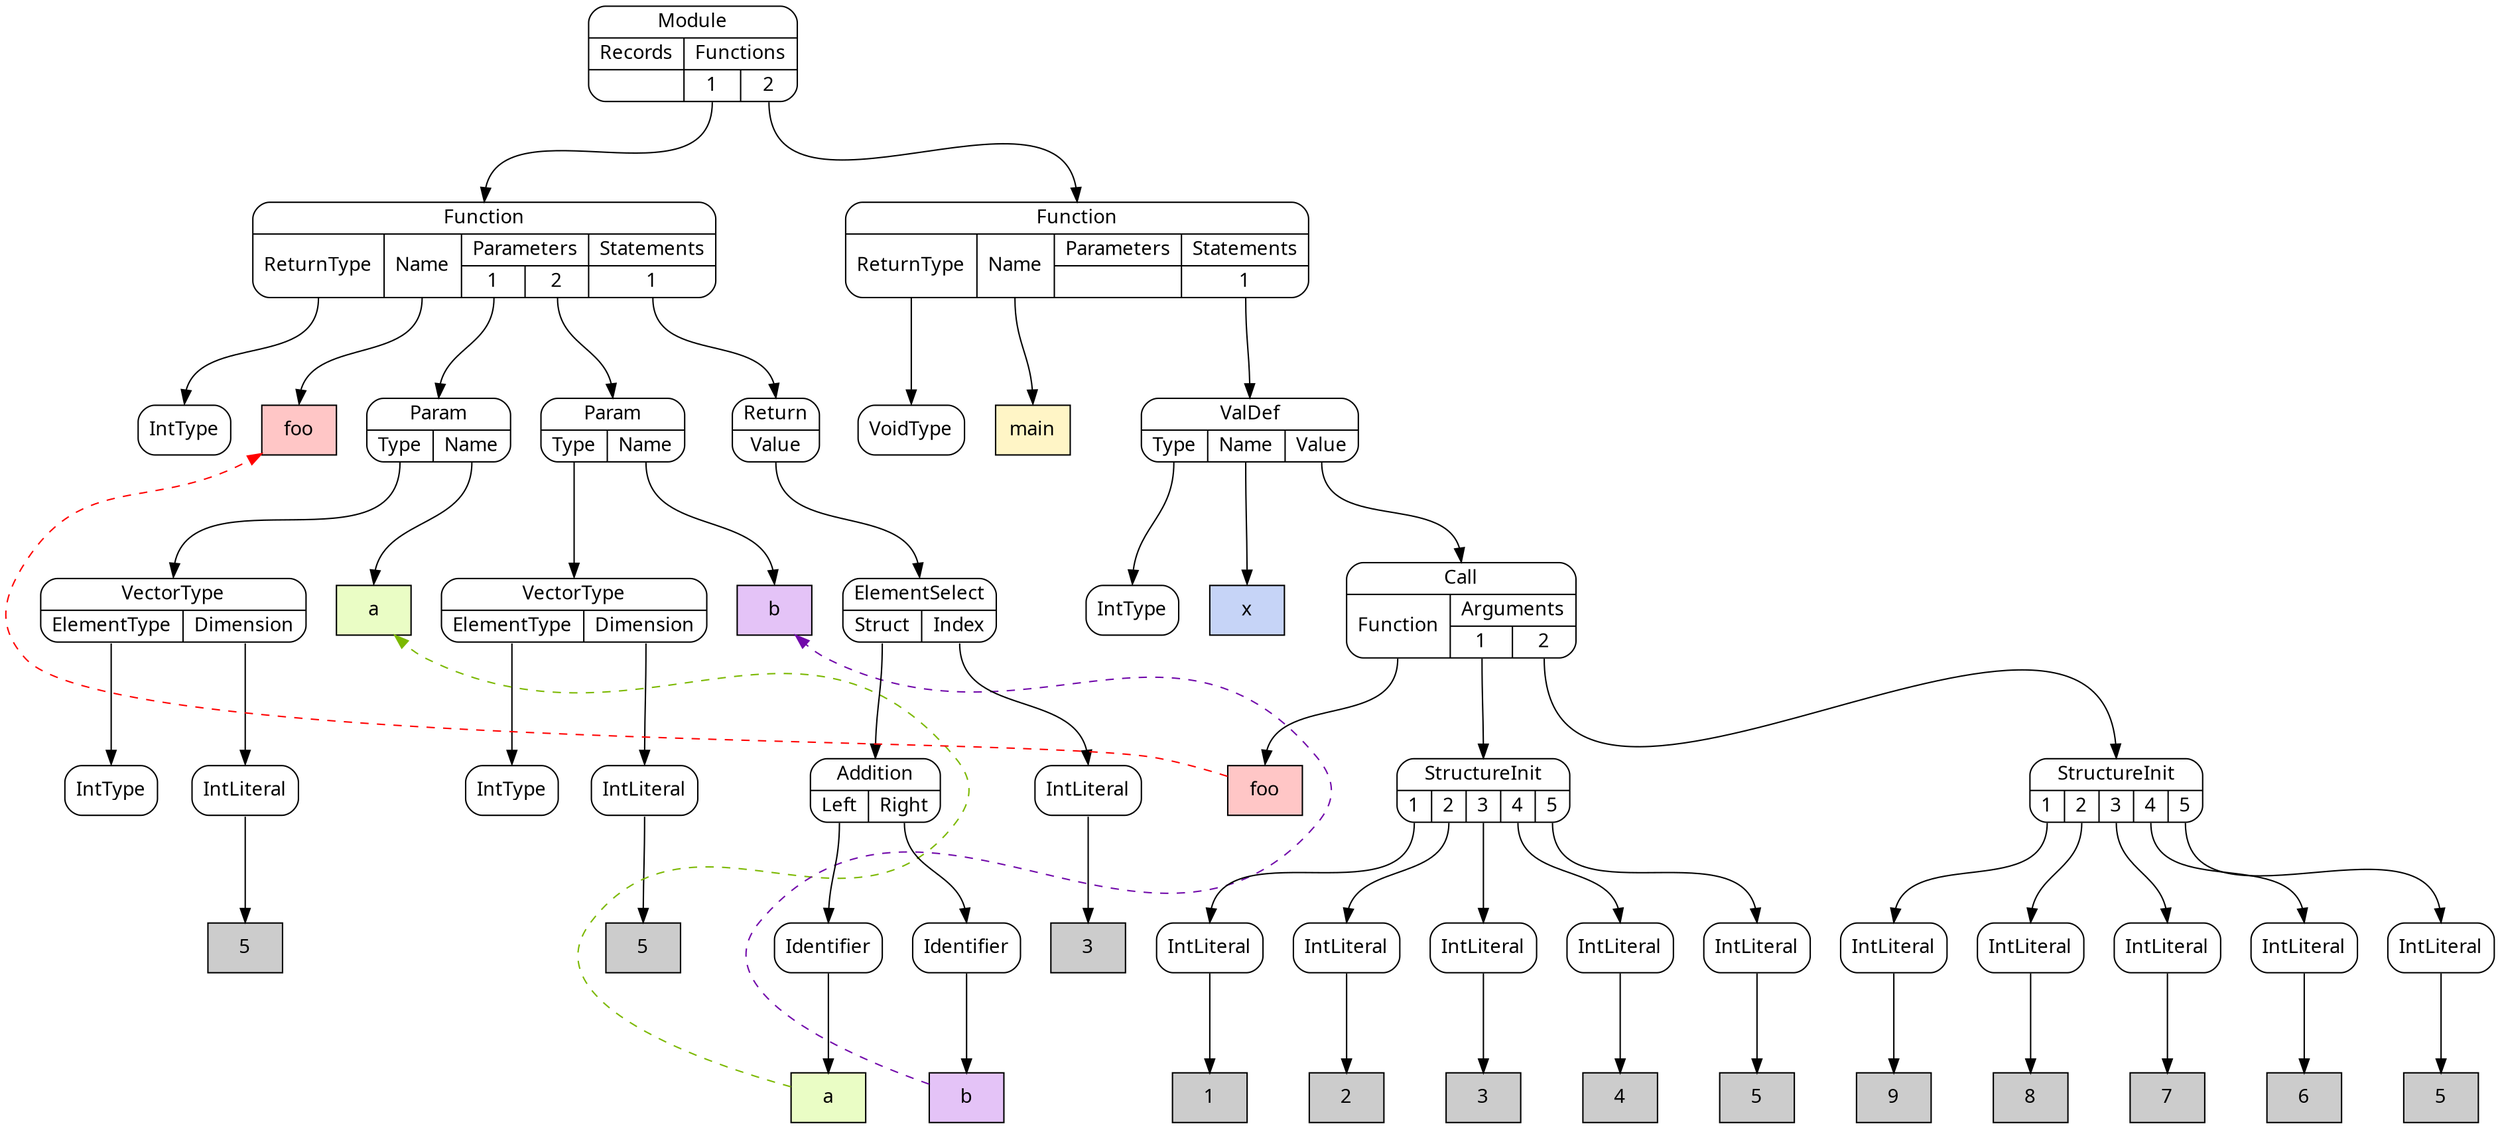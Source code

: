 digraph {
node [shape=Mrecord, style=filled, fillcolor=white, fontname="Calibri"];
graph [ordering=out, nodesep=0.3, ranksep=1];

# SimpleNode IntType
node0 [label="IntType", tooltip="IntType"]

# DeclarationLiteral foo
node1 [shape=box, label="foo", fillcolor="#FFC6C6", tooltip="foo"]

# SimpleNode IntType
node2 [label="IntType", tooltip="IntType"]

# Literal 5
node3 [shape=box, label="5", fillcolor="#cccccc", tooltip="5"]

# SimpleNode IntLiteral
node4:s -> node3:n
node4 [label="IntLiteral", tooltip="IntLiteral"]

# PortNode VectorType
node5:p0:s -> node2:n
node5:p1:s -> node4:n
node5 [label="{VectorType|{<p0>ElementType|<p1>Dimension}}", tooltip="VectorType"]

# DeclarationLiteral a
node6 [shape=box, label="a", fillcolor="#EAFDC5", tooltip="a"]

# PortNode Param
node7:p0:s -> node5:n
node7:p1:s -> node6:n
node7 [label="{Param|{<p0>Type|<p1>Name}}", tooltip="Param"]

# SimpleNode IntType
node8 [label="IntType", tooltip="IntType"]

# Literal 5
node9 [shape=box, label="5", fillcolor="#cccccc", tooltip="5"]

# SimpleNode IntLiteral
node10:s -> node9:n
node10 [label="IntLiteral", tooltip="IntLiteral"]

# PortNode VectorType
node11:p0:s -> node8:n
node11:p1:s -> node10:n
node11 [label="{VectorType|{<p0>ElementType|<p1>Dimension}}", tooltip="VectorType"]

# DeclarationLiteral b
node12 [shape=box, label="b", fillcolor="#E4C3F7", tooltip="b"]

# PortNode Param
node13:p0:s -> node11:n
node13:p1:s -> node12:n
node13 [label="{Param|{<p0>Type|<p1>Name}}", tooltip="Param"]

# ReferenceLiteral a
node14 -> node6 [style=dashed, constraint=false, color="#7BB800"]
node14 [shape=box, label="a", fillcolor="#EAFDC5", tooltip="a"]

# SimpleNode Identifier
node15:s -> node14:n
node15 [label="Identifier", tooltip="Identifier"]

# ReferenceLiteral b
node16 -> node12 [style=dashed, constraint=false, color="#7109AA"]
node16 [shape=box, label="b", fillcolor="#E4C3F7", tooltip="b"]

# SimpleNode Identifier
node17:s -> node16:n
node17 [label="Identifier", tooltip="Identifier"]

# PortNode Addition
node18:p0:s -> node15:n
node18:p1:s -> node17:n
node18 [label="{Addition|{<p0>Left|<p1>Right}}", tooltip="Addition"]

# Literal 3
node19 [shape=box, label="3", fillcolor="#cccccc", tooltip="3"]

# SimpleNode IntLiteral
node20:s -> node19:n
node20 [label="IntLiteral", tooltip="IntLiteral"]

# PortNode ElementSelect
node21:p0:s -> node18:n
node21:p1:s -> node20:n
node21 [label="{ElementSelect|{<p0>Struct|<p1>Index}}", tooltip="ElementSelect"]

# PortNode Return
node22:p0:s -> node21:n
node22 [label="{Return|{<p0>Value}}", tooltip="Return"]

# PortNode Function
node23:p0:s -> node0:n
node23:p1:s -> node1:n
node23:p2_0:s -> node7:n
node23:p2_1:s -> node13:n
node23:p3_0:s -> node22:n
node23 [label="{Function|{<p0>ReturnType|<p1>Name|{Parameters|{<p2_0>1|<p2_1>2}}|{Statements|{<p3_0>1}}}}", tooltip="Function"]

# SimpleNode VoidType
node24 [label="VoidType", tooltip="VoidType"]

# DeclarationLiteral main
node25 [shape=box, label="main", fillcolor="#FFF5C6", tooltip="main"]

# SimpleNode IntType
node26 [label="IntType", tooltip="IntType"]

# DeclarationLiteral x
node27 [shape=box, label="x", fillcolor="#C6D4F7", tooltip="x"]

# ReferenceLiteral foo
node28 -> node1 [style=dashed, constraint=false, color="#FF0000"]
node28 [shape=box, label="foo", fillcolor="#FFC6C6", tooltip="foo"]

# Literal 1
node29 [shape=box, label="1", fillcolor="#cccccc", tooltip="1"]

# SimpleNode IntLiteral
node30:s -> node29:n
node30 [label="IntLiteral", tooltip="IntLiteral"]

# Literal 2
node31 [shape=box, label="2", fillcolor="#cccccc", tooltip="2"]

# SimpleNode IntLiteral
node32:s -> node31:n
node32 [label="IntLiteral", tooltip="IntLiteral"]

# Literal 3
node33 [shape=box, label="3", fillcolor="#cccccc", tooltip="3"]

# SimpleNode IntLiteral
node34:s -> node33:n
node34 [label="IntLiteral", tooltip="IntLiteral"]

# Literal 4
node35 [shape=box, label="4", fillcolor="#cccccc", tooltip="4"]

# SimpleNode IntLiteral
node36:s -> node35:n
node36 [label="IntLiteral", tooltip="IntLiteral"]

# Literal 5
node37 [shape=box, label="5", fillcolor="#cccccc", tooltip="5"]

# SimpleNode IntLiteral
node38:s -> node37:n
node38 [label="IntLiteral", tooltip="IntLiteral"]

# PortNode StructureInit
node39:p0:s -> node30:n
node39:p1:s -> node32:n
node39:p2:s -> node34:n
node39:p3:s -> node36:n
node39:p4:s -> node38:n
node39 [label="{StructureInit|{<p0>1|<p1>2|<p2>3|<p3>4|<p4>5}}", tooltip="StructureInit"]

# Literal 9
node40 [shape=box, label="9", fillcolor="#cccccc", tooltip="9"]

# SimpleNode IntLiteral
node41:s -> node40:n
node41 [label="IntLiteral", tooltip="IntLiteral"]

# Literal 8
node42 [shape=box, label="8", fillcolor="#cccccc", tooltip="8"]

# SimpleNode IntLiteral
node43:s -> node42:n
node43 [label="IntLiteral", tooltip="IntLiteral"]

# Literal 7
node44 [shape=box, label="7", fillcolor="#cccccc", tooltip="7"]

# SimpleNode IntLiteral
node45:s -> node44:n
node45 [label="IntLiteral", tooltip="IntLiteral"]

# Literal 6
node46 [shape=box, label="6", fillcolor="#cccccc", tooltip="6"]

# SimpleNode IntLiteral
node47:s -> node46:n
node47 [label="IntLiteral", tooltip="IntLiteral"]

# Literal 5
node48 [shape=box, label="5", fillcolor="#cccccc", tooltip="5"]

# SimpleNode IntLiteral
node49:s -> node48:n
node49 [label="IntLiteral", tooltip="IntLiteral"]

# PortNode StructureInit
node50:p0:s -> node41:n
node50:p1:s -> node43:n
node50:p2:s -> node45:n
node50:p3:s -> node47:n
node50:p4:s -> node49:n
node50 [label="{StructureInit|{<p0>1|<p1>2|<p2>3|<p3>4|<p4>5}}", tooltip="StructureInit"]

# PortNode Call
node51:p0:s -> node28:n
node51:p1_0:s -> node39:n
node51:p1_1:s -> node50:n
node51 [label="{Call|{<p0>Function|{Arguments|{<p1_0>1|<p1_1>2}}}}", tooltip="Call"]

# PortNode ValDef
node52:p0:s -> node26:n
node52:p1:s -> node27:n
node52:p2:s -> node51:n
node52 [label="{ValDef|{<p0>Type|<p1>Name|<p2>Value}}", tooltip="ValDef"]

# PortNode Function
node53:p0:s -> node24:n
node53:p1:s -> node25:n
node53:p3_0:s -> node52:n
node53 [label="{Function|{<p0>ReturnType|<p1>Name|{Parameters|{}}|{Statements|{<p3_0>1}}}}", tooltip="Function"]

# PortNode Module
node54:p1_0:s -> node23:n
node54:p1_1:s -> node53:n
node54 [label="{Module|{{Records|{}}|{Functions|{<p1_0>1|<p1_1>2}}}}", tooltip="Module"]

}
